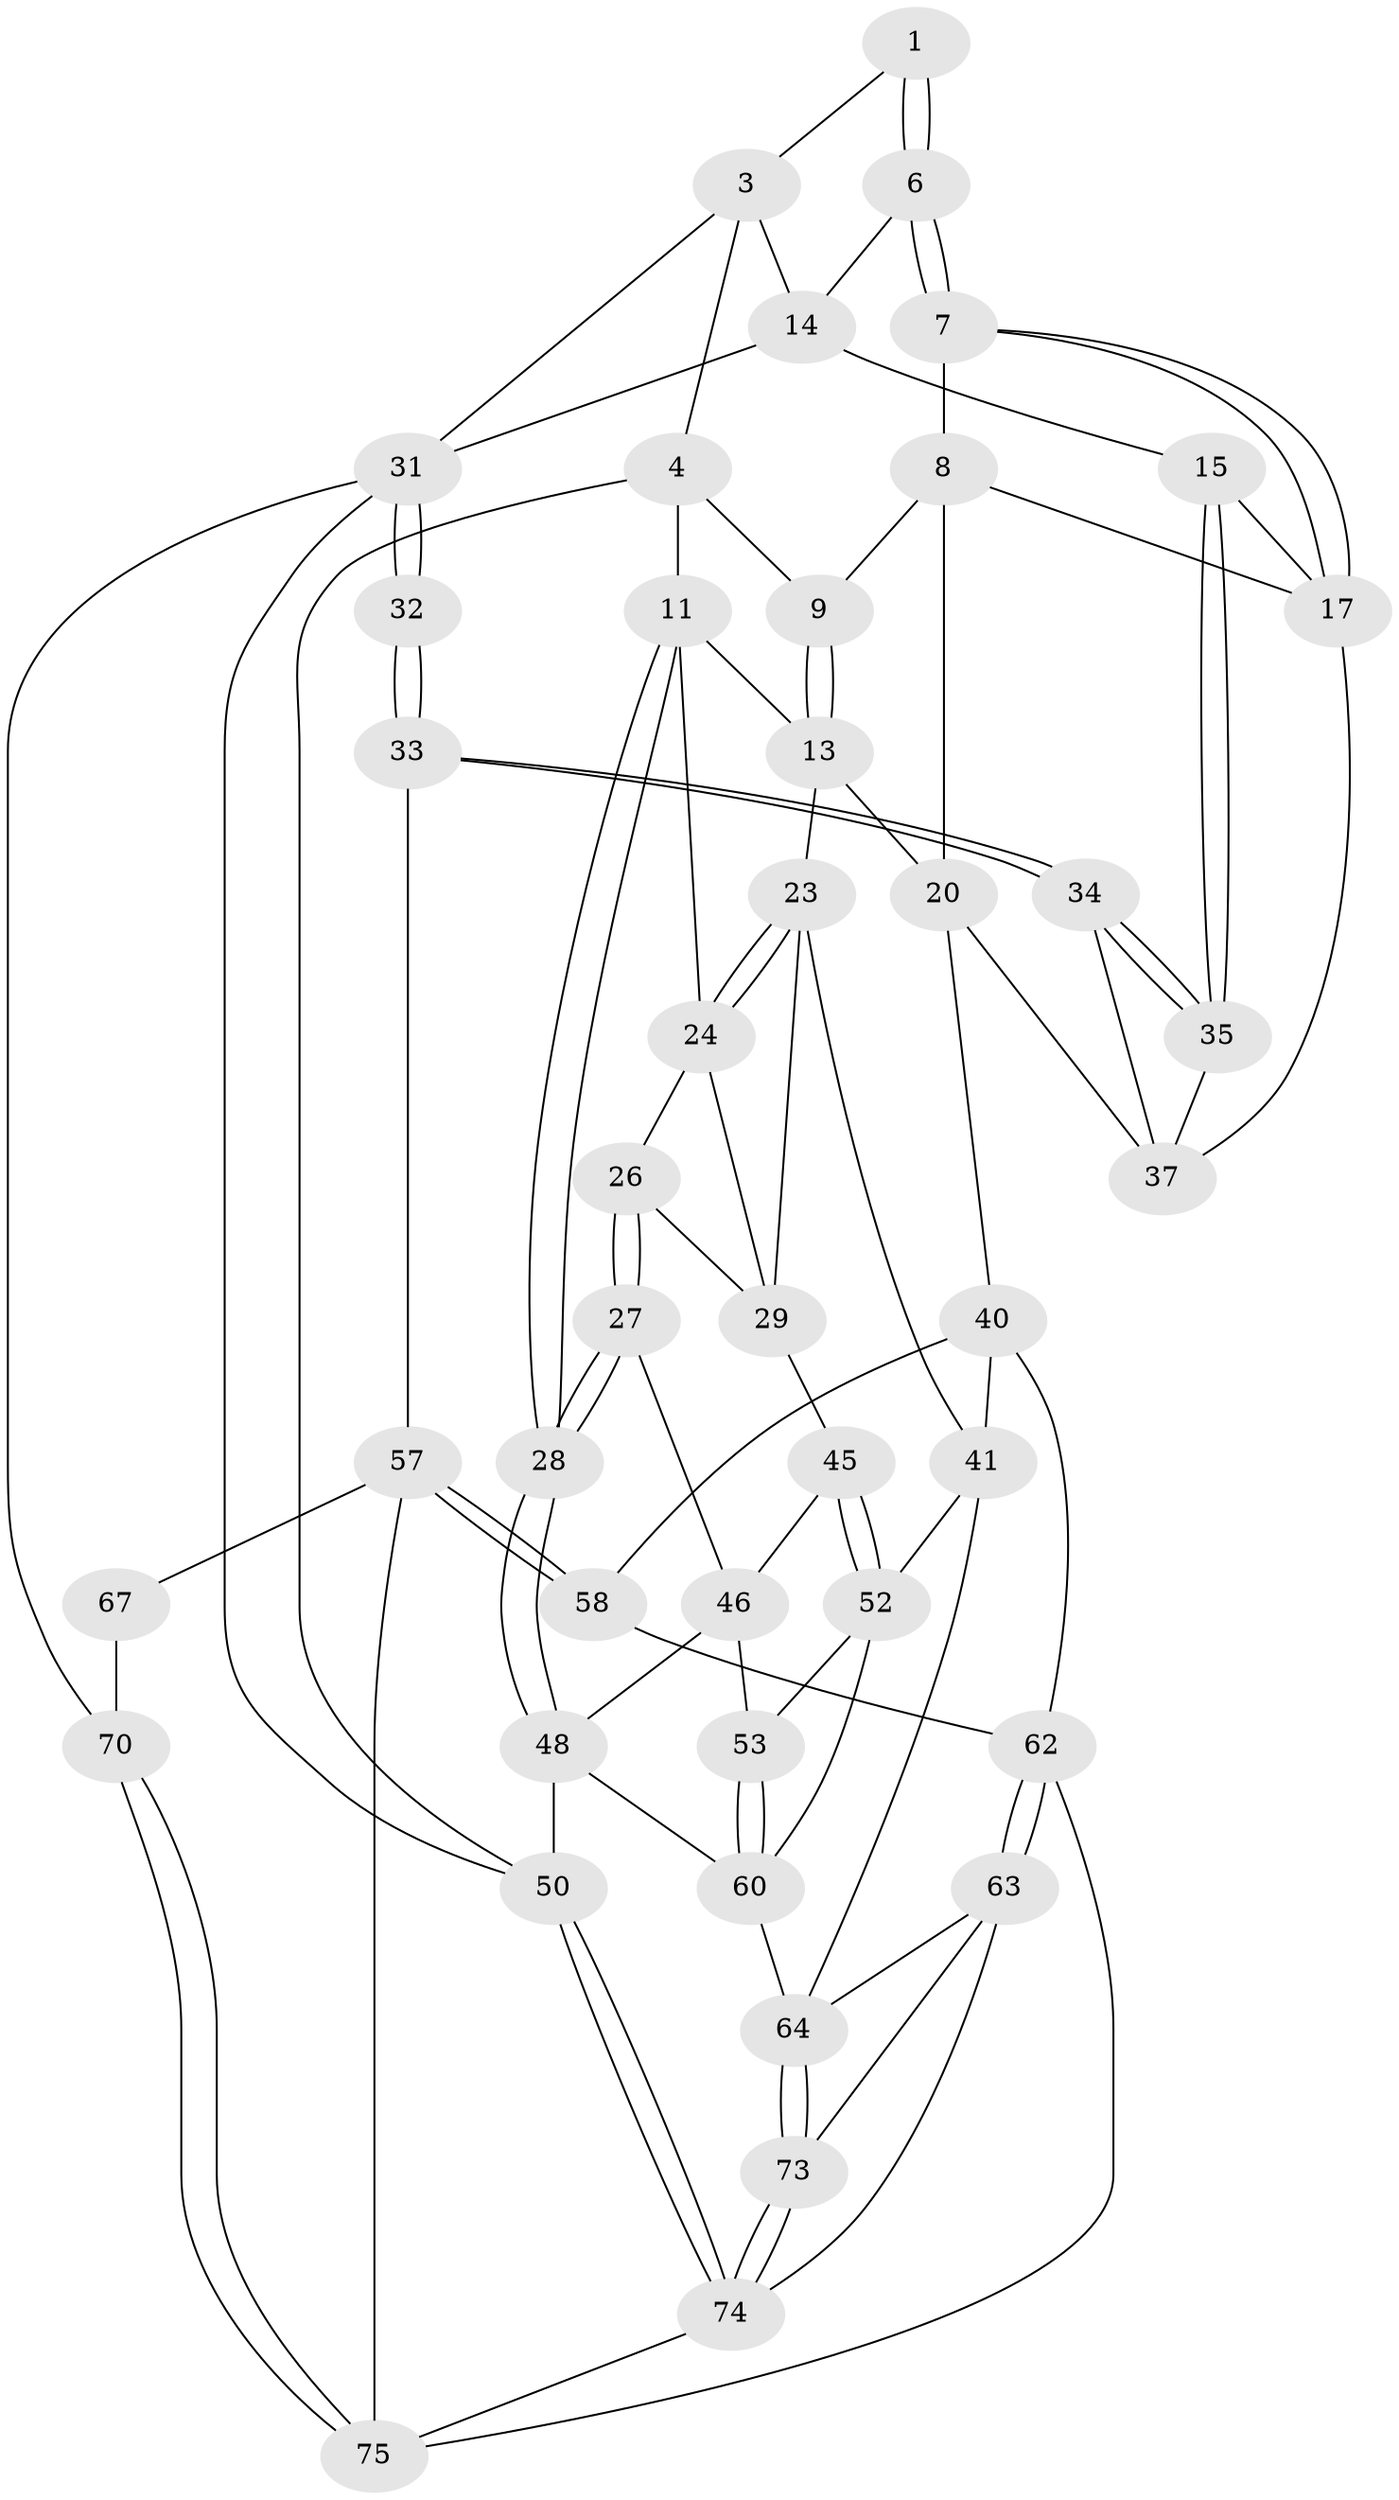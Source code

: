// Generated by graph-tools (version 1.1) at 2025/24/03/03/25 07:24:40]
// undirected, 44 vertices, 100 edges
graph export_dot {
graph [start="1"]
  node [color=gray90,style=filled];
  1 [pos="+0.6086802914260102+0",super="+2"];
  3 [pos="+1+0"];
  4 [pos="+0+0",super="+5"];
  6 [pos="+0.7256340207008344+0.08513169582116356",super="+10"];
  7 [pos="+0.6902382681611685+0.1735318808981495"];
  8 [pos="+0.5643814827662643+0.1928891379334016",super="+19"];
  9 [pos="+0.4281360525188232+0.012360835116786801"];
  11 [pos="+0+0",super="+12"];
  13 [pos="+0.37076301624318364+0.1932249988922087",super="+21"];
  14 [pos="+0.9311518736335682+0.2189425239371079",super="+18"];
  15 [pos="+0.8769597216400146+0.2768329546979169",super="+16"];
  17 [pos="+0.6953612953308185+0.24557032584930652",super="+22"];
  20 [pos="+0.47267400722053543+0.3094267601688749",super="+39"];
  23 [pos="+0.3151385169668773+0.31894363344223575",super="+42"];
  24 [pos="+0.20889016445010217+0.283862965326852",super="+25"];
  26 [pos="+0.08661634275259907+0.33560178488428727",super="+30"];
  27 [pos="+0+0.4246684289072025",super="+43"];
  28 [pos="+0+0.40700275293996685"];
  29 [pos="+0.1356235001766458+0.4023799566156362",super="+44"];
  31 [pos="+1+0.5674723347374684",super="+69"];
  32 [pos="+1+0.5722617648005206"];
  33 [pos="+1+0.565191871012242",super="+56"];
  34 [pos="+0.9601196929752072+0.5193343079309073",super="+51"];
  35 [pos="+0.8925914415916512+0.46090479552041835",super="+36"];
  37 [pos="+0.6927184778778774+0.46407565599242523",super="+38"];
  40 [pos="+0.4324556874126378+0.5921939782965712",super="+59"];
  41 [pos="+0.3522389027962438+0.5705396519245791",super="+54"];
  45 [pos="+0.14120447606102485+0.5075540844830942"];
  46 [pos="+0.06011154832936115+0.47008090791623736",super="+47"];
  48 [pos="+0+0.6131171955692425",super="+49"];
  50 [pos="+0+1"];
  52 [pos="+0.13508129253393453+0.5191628164104274",super="+55"];
  53 [pos="+0.015397536077525665+0.6221731416629718"];
  57 [pos="+0.7062909954741572+0.7379410118721299",super="+66"];
  58 [pos="+0.6529765370781191+0.728421362399767"];
  60 [pos="+0.05206826245262927+0.6490027641850484",super="+61"];
  62 [pos="+0.41361037096985925+0.8281049064015594",super="+72"];
  63 [pos="+0.41076607743380805+0.8303868050041422",super="+78"];
  64 [pos="+0.24003778523353309+0.8006236743703062",super="+65"];
  67 [pos="+0.8703068471324467+0.7959940775605221",super="+68"];
  70 [pos="+1+1",super="+71"];
  73 [pos="+0.22585246662914268+1"];
  74 [pos="+0.15271288292234128+1",super="+77"];
  75 [pos="+0.744862747242664+1",super="+76"];
  1 -- 6 [weight=2];
  1 -- 6;
  1 -- 3;
  3 -- 4;
  3 -- 14;
  3 -- 31;
  4 -- 11;
  4 -- 50;
  4 -- 9;
  6 -- 7;
  6 -- 7;
  6 -- 14;
  7 -- 8;
  7 -- 17;
  7 -- 17;
  8 -- 9;
  8 -- 17;
  8 -- 20;
  9 -- 13;
  9 -- 13;
  11 -- 28;
  11 -- 28;
  11 -- 13;
  11 -- 24;
  13 -- 20;
  13 -- 23;
  14 -- 15;
  14 -- 31;
  15 -- 35 [weight=2];
  15 -- 35;
  15 -- 17;
  17 -- 37;
  20 -- 40;
  20 -- 37;
  23 -- 24;
  23 -- 24;
  23 -- 41;
  23 -- 29;
  24 -- 29;
  24 -- 26;
  26 -- 27 [weight=2];
  26 -- 27;
  26 -- 29;
  27 -- 28;
  27 -- 28;
  27 -- 46;
  28 -- 48;
  28 -- 48;
  29 -- 45;
  31 -- 32;
  31 -- 32;
  31 -- 50;
  31 -- 70;
  32 -- 33;
  32 -- 33;
  33 -- 34 [weight=2];
  33 -- 34;
  33 -- 57;
  34 -- 35;
  34 -- 35;
  34 -- 37;
  35 -- 37;
  40 -- 41;
  40 -- 58;
  40 -- 62;
  41 -- 52;
  41 -- 64;
  45 -- 46;
  45 -- 52;
  45 -- 52;
  46 -- 48;
  46 -- 53;
  48 -- 50;
  48 -- 60;
  50 -- 74;
  50 -- 74;
  52 -- 53;
  52 -- 60;
  53 -- 60;
  53 -- 60;
  57 -- 58;
  57 -- 58;
  57 -- 67;
  57 -- 75;
  58 -- 62;
  60 -- 64;
  62 -- 63;
  62 -- 63;
  62 -- 75;
  63 -- 64;
  63 -- 73;
  63 -- 74;
  64 -- 73;
  64 -- 73;
  67 -- 70 [weight=2];
  70 -- 75;
  70 -- 75;
  73 -- 74;
  73 -- 74;
  74 -- 75;
}
